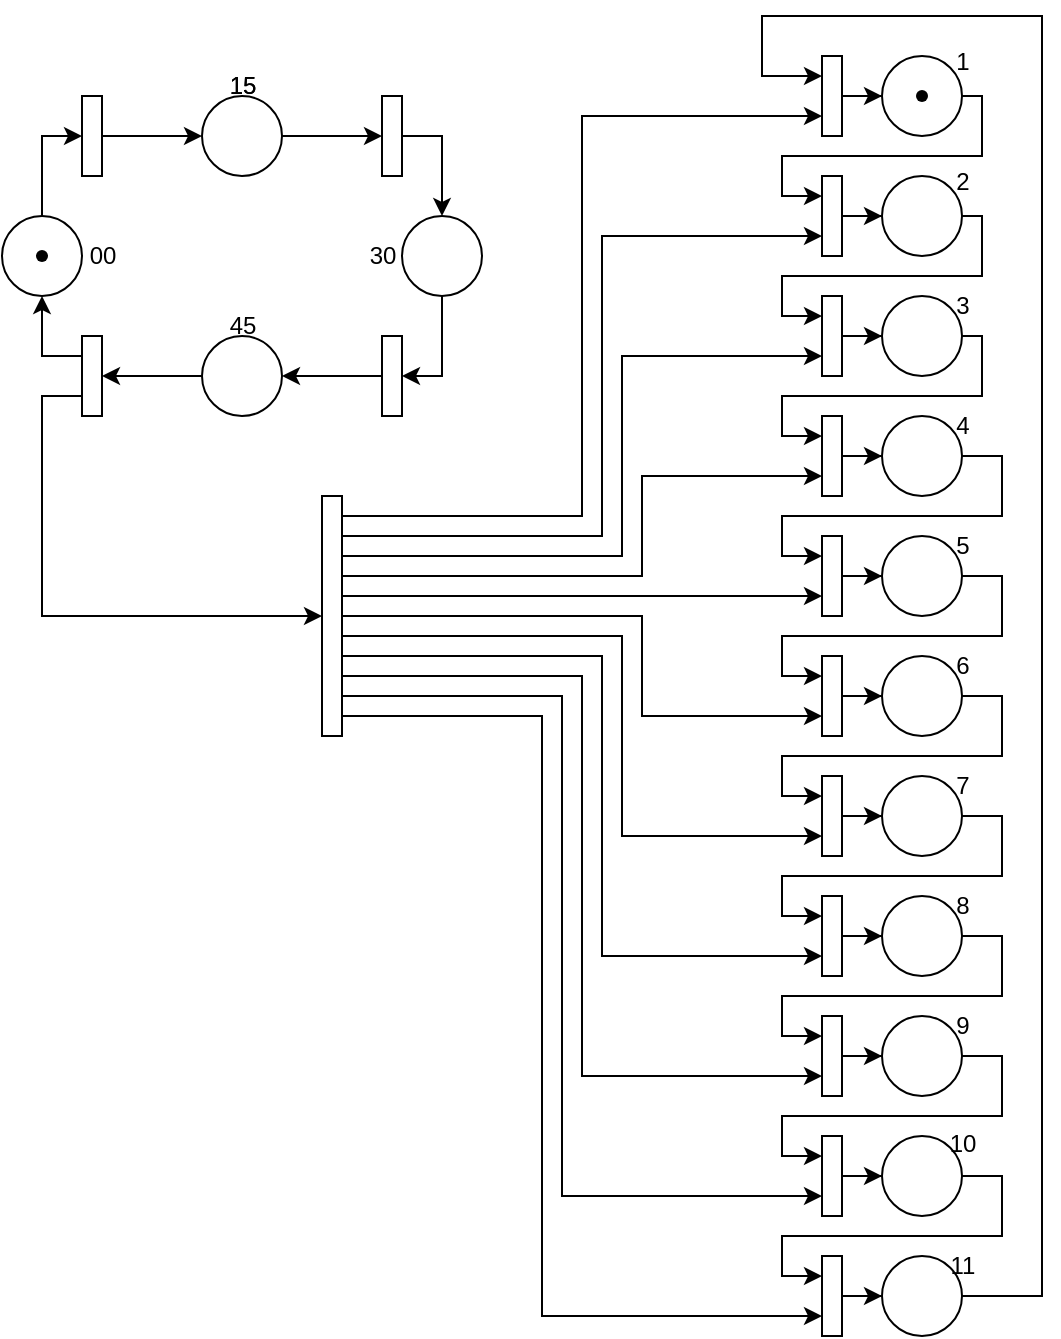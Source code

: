 <mxfile version="23.1.5" type="github">
  <diagram name="Seite-1" id="lfl4i450WfD22Rne9Rqw">
    <mxGraphModel dx="1841" dy="997" grid="1" gridSize="10" guides="1" tooltips="1" connect="1" arrows="1" fold="1" page="1" pageScale="1" pageWidth="827" pageHeight="1169" math="0" shadow="0">
      <root>
        <mxCell id="0" />
        <mxCell id="1" parent="0" />
        <mxCell id="LdpoICiIx2b4ZV0GDlky-15" style="edgeStyle=orthogonalEdgeStyle;rounded=0;orthogonalLoop=1;jettySize=auto;html=1;entryX=0.5;entryY=0;entryDx=0;entryDy=0;exitX=1;exitY=0.5;exitDx=0;exitDy=0;" edge="1" parent="1" source="LdpoICiIx2b4ZV0GDlky-22" target="LdpoICiIx2b4ZV0GDlky-4">
          <mxGeometry relative="1" as="geometry">
            <Array as="points">
              <mxPoint x="260" y="80" />
            </Array>
          </mxGeometry>
        </mxCell>
        <mxCell id="LdpoICiIx2b4ZV0GDlky-3" value="" style="ellipse;whiteSpace=wrap;html=1;aspect=fixed;" vertex="1" parent="1">
          <mxGeometry x="140" y="60" width="40" height="40" as="geometry" />
        </mxCell>
        <mxCell id="LdpoICiIx2b4ZV0GDlky-16" style="edgeStyle=orthogonalEdgeStyle;rounded=0;orthogonalLoop=1;jettySize=auto;html=1;exitX=0;exitY=0.5;exitDx=0;exitDy=0;entryX=1;entryY=0.5;entryDx=0;entryDy=0;" edge="1" parent="1" source="LdpoICiIx2b4ZV0GDlky-21" target="LdpoICiIx2b4ZV0GDlky-6">
          <mxGeometry relative="1" as="geometry">
            <Array as="points">
              <mxPoint x="210" y="200" />
              <mxPoint x="210" y="200" />
            </Array>
          </mxGeometry>
        </mxCell>
        <mxCell id="LdpoICiIx2b4ZV0GDlky-4" value="" style="ellipse;whiteSpace=wrap;html=1;aspect=fixed;" vertex="1" parent="1">
          <mxGeometry x="240" y="120" width="40" height="40" as="geometry" />
        </mxCell>
        <mxCell id="LdpoICiIx2b4ZV0GDlky-25" style="edgeStyle=orthogonalEdgeStyle;rounded=0;orthogonalLoop=1;jettySize=auto;html=1;entryX=0;entryY=0.5;entryDx=0;entryDy=0;" edge="1" parent="1" source="LdpoICiIx2b4ZV0GDlky-5" target="LdpoICiIx2b4ZV0GDlky-20">
          <mxGeometry relative="1" as="geometry" />
        </mxCell>
        <mxCell id="LdpoICiIx2b4ZV0GDlky-5" value="" style="ellipse;whiteSpace=wrap;html=1;aspect=fixed;" vertex="1" parent="1">
          <mxGeometry x="40" y="120" width="40" height="40" as="geometry" />
        </mxCell>
        <mxCell id="LdpoICiIx2b4ZV0GDlky-17" style="edgeStyle=orthogonalEdgeStyle;rounded=0;orthogonalLoop=1;jettySize=auto;html=1;exitX=0;exitY=0.5;exitDx=0;exitDy=0;entryX=0.5;entryY=1;entryDx=0;entryDy=0;" edge="1" parent="1" source="LdpoICiIx2b4ZV0GDlky-30" target="LdpoICiIx2b4ZV0GDlky-5">
          <mxGeometry relative="1" as="geometry">
            <Array as="points">
              <mxPoint x="80" y="190" />
              <mxPoint x="60" y="190" />
            </Array>
          </mxGeometry>
        </mxCell>
        <mxCell id="LdpoICiIx2b4ZV0GDlky-6" value="" style="ellipse;whiteSpace=wrap;html=1;aspect=fixed;" vertex="1" parent="1">
          <mxGeometry x="140" y="180" width="40" height="40" as="geometry" />
        </mxCell>
        <mxCell id="LdpoICiIx2b4ZV0GDlky-8" value="15" style="text;html=1;align=center;verticalAlign=middle;resizable=0;points=[];autosize=1;strokeColor=none;fillColor=none;" vertex="1" parent="1">
          <mxGeometry x="140" y="40" width="40" height="30" as="geometry" />
        </mxCell>
        <mxCell id="LdpoICiIx2b4ZV0GDlky-9" value="30" style="text;html=1;align=center;verticalAlign=middle;resizable=0;points=[];autosize=1;strokeColor=none;fillColor=none;" vertex="1" parent="1">
          <mxGeometry x="210" y="125" width="40" height="30" as="geometry" />
        </mxCell>
        <mxCell id="LdpoICiIx2b4ZV0GDlky-10" value="45" style="text;html=1;align=center;verticalAlign=middle;resizable=0;points=[];autosize=1;strokeColor=none;fillColor=none;" vertex="1" parent="1">
          <mxGeometry x="140" y="160" width="40" height="30" as="geometry" />
        </mxCell>
        <mxCell id="LdpoICiIx2b4ZV0GDlky-11" value="00" style="text;html=1;align=center;verticalAlign=middle;resizable=0;points=[];autosize=1;strokeColor=none;fillColor=none;" vertex="1" parent="1">
          <mxGeometry x="70" y="125" width="40" height="30" as="geometry" />
        </mxCell>
        <mxCell id="LdpoICiIx2b4ZV0GDlky-26" style="edgeStyle=orthogonalEdgeStyle;rounded=0;orthogonalLoop=1;jettySize=auto;html=1;entryX=0;entryY=0.5;entryDx=0;entryDy=0;" edge="1" parent="1" source="LdpoICiIx2b4ZV0GDlky-20" target="LdpoICiIx2b4ZV0GDlky-3">
          <mxGeometry relative="1" as="geometry" />
        </mxCell>
        <mxCell id="LdpoICiIx2b4ZV0GDlky-20" value="" style="rounded=0;whiteSpace=wrap;html=1;" vertex="1" parent="1">
          <mxGeometry x="80" y="60" width="10" height="40" as="geometry" />
        </mxCell>
        <mxCell id="LdpoICiIx2b4ZV0GDlky-23" value="" style="edgeStyle=orthogonalEdgeStyle;rounded=0;orthogonalLoop=1;jettySize=auto;html=1;entryX=0;entryY=0.5;entryDx=0;entryDy=0;" edge="1" parent="1" source="LdpoICiIx2b4ZV0GDlky-3" target="LdpoICiIx2b4ZV0GDlky-22">
          <mxGeometry relative="1" as="geometry">
            <mxPoint x="180" y="78" as="sourcePoint" />
            <mxPoint x="246" y="126" as="targetPoint" />
          </mxGeometry>
        </mxCell>
        <mxCell id="LdpoICiIx2b4ZV0GDlky-22" value="" style="rounded=0;whiteSpace=wrap;html=1;" vertex="1" parent="1">
          <mxGeometry x="230" y="60" width="10" height="40" as="geometry" />
        </mxCell>
        <mxCell id="LdpoICiIx2b4ZV0GDlky-24" value="" style="edgeStyle=orthogonalEdgeStyle;rounded=0;orthogonalLoop=1;jettySize=auto;html=1;exitX=0.5;exitY=1;exitDx=0;exitDy=0;entryX=1;entryY=0.5;entryDx=0;entryDy=0;" edge="1" parent="1" source="LdpoICiIx2b4ZV0GDlky-4" target="LdpoICiIx2b4ZV0GDlky-21">
          <mxGeometry relative="1" as="geometry">
            <mxPoint x="246" y="154" as="sourcePoint" />
            <mxPoint x="180" y="200" as="targetPoint" />
            <Array as="points">
              <mxPoint x="260" y="200" />
            </Array>
          </mxGeometry>
        </mxCell>
        <mxCell id="LdpoICiIx2b4ZV0GDlky-21" value="" style="rounded=0;whiteSpace=wrap;html=1;" vertex="1" parent="1">
          <mxGeometry x="230" y="180" width="10" height="40" as="geometry" />
        </mxCell>
        <mxCell id="LdpoICiIx2b4ZV0GDlky-29" value="15" style="text;html=1;align=center;verticalAlign=middle;resizable=0;points=[];autosize=1;strokeColor=none;fillColor=none;" vertex="1" parent="1">
          <mxGeometry x="140" y="40" width="40" height="30" as="geometry" />
        </mxCell>
        <mxCell id="LdpoICiIx2b4ZV0GDlky-31" value="" style="edgeStyle=orthogonalEdgeStyle;rounded=0;orthogonalLoop=1;jettySize=auto;html=1;exitX=0;exitY=0.5;exitDx=0;exitDy=0;entryX=1;entryY=0.5;entryDx=0;entryDy=0;" edge="1" parent="1" source="LdpoICiIx2b4ZV0GDlky-6" target="LdpoICiIx2b4ZV0GDlky-30">
          <mxGeometry relative="1" as="geometry">
            <mxPoint x="140" y="200" as="sourcePoint" />
            <mxPoint x="60" y="160" as="targetPoint" />
          </mxGeometry>
        </mxCell>
        <mxCell id="LdpoICiIx2b4ZV0GDlky-43" style="edgeStyle=orthogonalEdgeStyle;rounded=0;orthogonalLoop=1;jettySize=auto;html=1;entryX=0;entryY=0.5;entryDx=0;entryDy=0;" edge="1" parent="1" source="LdpoICiIx2b4ZV0GDlky-30" target="LdpoICiIx2b4ZV0GDlky-55">
          <mxGeometry relative="1" as="geometry">
            <mxPoint x="85" y="320" as="targetPoint" />
            <Array as="points">
              <mxPoint x="60" y="210" />
              <mxPoint x="60" y="320" />
            </Array>
          </mxGeometry>
        </mxCell>
        <mxCell id="LdpoICiIx2b4ZV0GDlky-30" value="" style="rounded=0;whiteSpace=wrap;html=1;" vertex="1" parent="1">
          <mxGeometry x="80" y="180" width="10" height="40" as="geometry" />
        </mxCell>
        <mxCell id="LdpoICiIx2b4ZV0GDlky-32" value="" style="ellipse;whiteSpace=wrap;html=1;aspect=fixed;" vertex="1" parent="1">
          <mxGeometry x="480" y="40" width="40" height="40" as="geometry" />
        </mxCell>
        <mxCell id="LdpoICiIx2b4ZV0GDlky-61" style="edgeStyle=orthogonalEdgeStyle;rounded=0;orthogonalLoop=1;jettySize=auto;html=1;entryX=0;entryY=0.25;entryDx=0;entryDy=0;" edge="1" parent="1" source="LdpoICiIx2b4ZV0GDlky-33" target="LdpoICiIx2b4ZV0GDlky-44">
          <mxGeometry relative="1" as="geometry">
            <Array as="points">
              <mxPoint x="560" y="660" />
              <mxPoint x="560" y="20" />
              <mxPoint x="420" y="20" />
              <mxPoint x="420" y="50" />
            </Array>
          </mxGeometry>
        </mxCell>
        <mxCell id="LdpoICiIx2b4ZV0GDlky-33" value="" style="ellipse;whiteSpace=wrap;html=1;aspect=fixed;" vertex="1" parent="1">
          <mxGeometry x="480" y="640" width="40" height="40" as="geometry" />
        </mxCell>
        <mxCell id="LdpoICiIx2b4ZV0GDlky-91" style="edgeStyle=orthogonalEdgeStyle;rounded=0;orthogonalLoop=1;jettySize=auto;html=1;entryX=0;entryY=0.25;entryDx=0;entryDy=0;" edge="1" parent="1" source="LdpoICiIx2b4ZV0GDlky-34" target="LdpoICiIx2b4ZV0GDlky-59">
          <mxGeometry relative="1" as="geometry">
            <Array as="points">
              <mxPoint x="540" y="600" />
              <mxPoint x="540" y="630" />
              <mxPoint x="430" y="630" />
              <mxPoint x="430" y="650" />
            </Array>
          </mxGeometry>
        </mxCell>
        <mxCell id="LdpoICiIx2b4ZV0GDlky-34" value="" style="ellipse;whiteSpace=wrap;html=1;aspect=fixed;" vertex="1" parent="1">
          <mxGeometry x="480" y="580" width="40" height="40" as="geometry" />
        </mxCell>
        <mxCell id="LdpoICiIx2b4ZV0GDlky-90" style="edgeStyle=orthogonalEdgeStyle;rounded=0;orthogonalLoop=1;jettySize=auto;html=1;entryX=0;entryY=0.25;entryDx=0;entryDy=0;" edge="1" parent="1" source="LdpoICiIx2b4ZV0GDlky-35" target="LdpoICiIx2b4ZV0GDlky-60">
          <mxGeometry relative="1" as="geometry">
            <Array as="points">
              <mxPoint x="540" y="540" />
              <mxPoint x="540" y="570" />
              <mxPoint x="430" y="570" />
              <mxPoint x="430" y="590" />
            </Array>
          </mxGeometry>
        </mxCell>
        <mxCell id="LdpoICiIx2b4ZV0GDlky-35" value="" style="ellipse;whiteSpace=wrap;html=1;aspect=fixed;" vertex="1" parent="1">
          <mxGeometry x="480" y="520" width="40" height="40" as="geometry" />
        </mxCell>
        <mxCell id="LdpoICiIx2b4ZV0GDlky-88" style="edgeStyle=orthogonalEdgeStyle;rounded=0;orthogonalLoop=1;jettySize=auto;html=1;entryX=0;entryY=0.25;entryDx=0;entryDy=0;" edge="1" parent="1" source="LdpoICiIx2b4ZV0GDlky-36" target="LdpoICiIx2b4ZV0GDlky-46">
          <mxGeometry relative="1" as="geometry">
            <Array as="points">
              <mxPoint x="540" y="420" />
              <mxPoint x="540" y="450" />
              <mxPoint x="430" y="450" />
              <mxPoint x="430" y="470" />
            </Array>
          </mxGeometry>
        </mxCell>
        <mxCell id="LdpoICiIx2b4ZV0GDlky-36" value="" style="ellipse;whiteSpace=wrap;html=1;aspect=fixed;" vertex="1" parent="1">
          <mxGeometry x="480" y="400" width="40" height="40" as="geometry" />
        </mxCell>
        <mxCell id="LdpoICiIx2b4ZV0GDlky-89" style="edgeStyle=orthogonalEdgeStyle;rounded=0;orthogonalLoop=1;jettySize=auto;html=1;entryX=0;entryY=0.25;entryDx=0;entryDy=0;" edge="1" parent="1" source="LdpoICiIx2b4ZV0GDlky-37" target="LdpoICiIx2b4ZV0GDlky-45">
          <mxGeometry relative="1" as="geometry">
            <Array as="points">
              <mxPoint x="540" y="480" />
              <mxPoint x="540" y="510" />
              <mxPoint x="430" y="510" />
              <mxPoint x="430" y="530" />
            </Array>
          </mxGeometry>
        </mxCell>
        <mxCell id="LdpoICiIx2b4ZV0GDlky-37" value="" style="ellipse;whiteSpace=wrap;html=1;aspect=fixed;" vertex="1" parent="1">
          <mxGeometry x="480" y="460" width="40" height="40" as="geometry" />
        </mxCell>
        <mxCell id="LdpoICiIx2b4ZV0GDlky-87" style="edgeStyle=orthogonalEdgeStyle;rounded=0;orthogonalLoop=1;jettySize=auto;html=1;entryX=0;entryY=0.25;entryDx=0;entryDy=0;" edge="1" parent="1" source="LdpoICiIx2b4ZV0GDlky-38" target="LdpoICiIx2b4ZV0GDlky-47">
          <mxGeometry relative="1" as="geometry">
            <Array as="points">
              <mxPoint x="540" y="360" />
              <mxPoint x="540" y="390" />
              <mxPoint x="430" y="390" />
              <mxPoint x="430" y="410" />
            </Array>
          </mxGeometry>
        </mxCell>
        <mxCell id="LdpoICiIx2b4ZV0GDlky-38" value="" style="ellipse;whiteSpace=wrap;html=1;aspect=fixed;" vertex="1" parent="1">
          <mxGeometry x="480" y="340" width="40" height="40" as="geometry" />
        </mxCell>
        <mxCell id="LdpoICiIx2b4ZV0GDlky-86" style="edgeStyle=orthogonalEdgeStyle;rounded=0;orthogonalLoop=1;jettySize=auto;html=1;entryX=0;entryY=0.25;entryDx=0;entryDy=0;" edge="1" parent="1" source="LdpoICiIx2b4ZV0GDlky-39" target="LdpoICiIx2b4ZV0GDlky-48">
          <mxGeometry relative="1" as="geometry">
            <Array as="points">
              <mxPoint x="540" y="300" />
              <mxPoint x="540" y="330" />
              <mxPoint x="430" y="330" />
              <mxPoint x="430" y="350" />
            </Array>
          </mxGeometry>
        </mxCell>
        <mxCell id="LdpoICiIx2b4ZV0GDlky-39" value="" style="ellipse;whiteSpace=wrap;html=1;aspect=fixed;" vertex="1" parent="1">
          <mxGeometry x="480" y="280" width="40" height="40" as="geometry" />
        </mxCell>
        <mxCell id="LdpoICiIx2b4ZV0GDlky-85" style="edgeStyle=orthogonalEdgeStyle;rounded=0;orthogonalLoop=1;jettySize=auto;html=1;exitX=1;exitY=0.5;exitDx=0;exitDy=0;entryX=0;entryY=0.25;entryDx=0;entryDy=0;" edge="1" parent="1" source="LdpoICiIx2b4ZV0GDlky-40" target="LdpoICiIx2b4ZV0GDlky-49">
          <mxGeometry relative="1" as="geometry">
            <Array as="points">
              <mxPoint x="540" y="240" />
              <mxPoint x="540" y="270" />
              <mxPoint x="430" y="270" />
              <mxPoint x="430" y="290" />
            </Array>
          </mxGeometry>
        </mxCell>
        <mxCell id="LdpoICiIx2b4ZV0GDlky-40" value="" style="ellipse;whiteSpace=wrap;html=1;aspect=fixed;" vertex="1" parent="1">
          <mxGeometry x="480" y="220" width="40" height="40" as="geometry" />
        </mxCell>
        <mxCell id="LdpoICiIx2b4ZV0GDlky-77" style="edgeStyle=orthogonalEdgeStyle;rounded=0;orthogonalLoop=1;jettySize=auto;html=1;entryX=0;entryY=0.25;entryDx=0;entryDy=0;" edge="1" parent="1" source="LdpoICiIx2b4ZV0GDlky-41" target="LdpoICiIx2b4ZV0GDlky-50">
          <mxGeometry relative="1" as="geometry">
            <Array as="points">
              <mxPoint x="530" y="180" />
              <mxPoint x="530" y="210" />
              <mxPoint x="430" y="210" />
              <mxPoint x="430" y="230" />
            </Array>
          </mxGeometry>
        </mxCell>
        <mxCell id="LdpoICiIx2b4ZV0GDlky-41" value="" style="ellipse;whiteSpace=wrap;html=1;aspect=fixed;" vertex="1" parent="1">
          <mxGeometry x="480" y="160" width="40" height="40" as="geometry" />
        </mxCell>
        <mxCell id="LdpoICiIx2b4ZV0GDlky-65" style="edgeStyle=orthogonalEdgeStyle;rounded=0;orthogonalLoop=1;jettySize=auto;html=1;entryX=0;entryY=0.25;entryDx=0;entryDy=0;" edge="1" parent="1" source="LdpoICiIx2b4ZV0GDlky-42" target="LdpoICiIx2b4ZV0GDlky-51">
          <mxGeometry relative="1" as="geometry">
            <Array as="points">
              <mxPoint x="530" y="120" />
              <mxPoint x="530" y="150" />
              <mxPoint x="430" y="150" />
              <mxPoint x="430" y="170" />
            </Array>
          </mxGeometry>
        </mxCell>
        <mxCell id="LdpoICiIx2b4ZV0GDlky-42" value="" style="ellipse;whiteSpace=wrap;html=1;aspect=fixed;" vertex="1" parent="1">
          <mxGeometry x="480" y="100" width="40" height="40" as="geometry" />
        </mxCell>
        <mxCell id="LdpoICiIx2b4ZV0GDlky-57" style="edgeStyle=orthogonalEdgeStyle;rounded=0;orthogonalLoop=1;jettySize=auto;html=1;exitX=1;exitY=0.5;exitDx=0;exitDy=0;entryX=0;entryY=0.25;entryDx=0;entryDy=0;" edge="1" parent="1" source="LdpoICiIx2b4ZV0GDlky-32" target="LdpoICiIx2b4ZV0GDlky-52">
          <mxGeometry relative="1" as="geometry">
            <Array as="points">
              <mxPoint x="530" y="60" />
              <mxPoint x="530" y="90" />
              <mxPoint x="430" y="90" />
              <mxPoint x="430" y="110" />
            </Array>
          </mxGeometry>
        </mxCell>
        <mxCell id="LdpoICiIx2b4ZV0GDlky-58" style="edgeStyle=orthogonalEdgeStyle;rounded=0;orthogonalLoop=1;jettySize=auto;html=1;entryX=0;entryY=0.5;entryDx=0;entryDy=0;" edge="1" parent="1" source="LdpoICiIx2b4ZV0GDlky-44" target="LdpoICiIx2b4ZV0GDlky-32">
          <mxGeometry relative="1" as="geometry" />
        </mxCell>
        <mxCell id="LdpoICiIx2b4ZV0GDlky-44" value="" style="rounded=0;whiteSpace=wrap;html=1;" vertex="1" parent="1">
          <mxGeometry x="450" y="40" width="10" height="40" as="geometry" />
        </mxCell>
        <mxCell id="LdpoICiIx2b4ZV0GDlky-74" style="edgeStyle=orthogonalEdgeStyle;rounded=0;orthogonalLoop=1;jettySize=auto;html=1;entryX=0;entryY=0.5;entryDx=0;entryDy=0;" edge="1" parent="1" source="LdpoICiIx2b4ZV0GDlky-45" target="LdpoICiIx2b4ZV0GDlky-35">
          <mxGeometry relative="1" as="geometry" />
        </mxCell>
        <mxCell id="LdpoICiIx2b4ZV0GDlky-45" value="" style="rounded=0;whiteSpace=wrap;html=1;" vertex="1" parent="1">
          <mxGeometry x="450" y="520" width="10" height="40" as="geometry" />
        </mxCell>
        <mxCell id="LdpoICiIx2b4ZV0GDlky-73" style="edgeStyle=orthogonalEdgeStyle;rounded=0;orthogonalLoop=1;jettySize=auto;html=1;entryX=0;entryY=0.5;entryDx=0;entryDy=0;" edge="1" parent="1" source="LdpoICiIx2b4ZV0GDlky-46" target="LdpoICiIx2b4ZV0GDlky-37">
          <mxGeometry relative="1" as="geometry" />
        </mxCell>
        <mxCell id="LdpoICiIx2b4ZV0GDlky-46" value="" style="rounded=0;whiteSpace=wrap;html=1;" vertex="1" parent="1">
          <mxGeometry x="450" y="460" width="10" height="40" as="geometry" />
        </mxCell>
        <mxCell id="LdpoICiIx2b4ZV0GDlky-72" style="edgeStyle=orthogonalEdgeStyle;rounded=0;orthogonalLoop=1;jettySize=auto;html=1;entryX=0;entryY=0.5;entryDx=0;entryDy=0;" edge="1" parent="1" source="LdpoICiIx2b4ZV0GDlky-47" target="LdpoICiIx2b4ZV0GDlky-36">
          <mxGeometry relative="1" as="geometry" />
        </mxCell>
        <mxCell id="LdpoICiIx2b4ZV0GDlky-47" value="" style="rounded=0;whiteSpace=wrap;html=1;" vertex="1" parent="1">
          <mxGeometry x="450" y="400" width="10" height="40" as="geometry" />
        </mxCell>
        <mxCell id="LdpoICiIx2b4ZV0GDlky-71" style="edgeStyle=orthogonalEdgeStyle;rounded=0;orthogonalLoop=1;jettySize=auto;html=1;entryX=0;entryY=0.5;entryDx=0;entryDy=0;" edge="1" parent="1" source="LdpoICiIx2b4ZV0GDlky-48" target="LdpoICiIx2b4ZV0GDlky-38">
          <mxGeometry relative="1" as="geometry" />
        </mxCell>
        <mxCell id="LdpoICiIx2b4ZV0GDlky-48" value="" style="rounded=0;whiteSpace=wrap;html=1;" vertex="1" parent="1">
          <mxGeometry x="450" y="340" width="10" height="40" as="geometry" />
        </mxCell>
        <mxCell id="LdpoICiIx2b4ZV0GDlky-70" style="edgeStyle=orthogonalEdgeStyle;rounded=0;orthogonalLoop=1;jettySize=auto;html=1;entryX=0;entryY=0.5;entryDx=0;entryDy=0;" edge="1" parent="1" source="LdpoICiIx2b4ZV0GDlky-49" target="LdpoICiIx2b4ZV0GDlky-39">
          <mxGeometry relative="1" as="geometry" />
        </mxCell>
        <mxCell id="LdpoICiIx2b4ZV0GDlky-49" value="" style="rounded=0;whiteSpace=wrap;html=1;" vertex="1" parent="1">
          <mxGeometry x="450" y="280" width="10" height="40" as="geometry" />
        </mxCell>
        <mxCell id="LdpoICiIx2b4ZV0GDlky-69" style="edgeStyle=orthogonalEdgeStyle;rounded=0;orthogonalLoop=1;jettySize=auto;html=1;entryX=0;entryY=0.5;entryDx=0;entryDy=0;" edge="1" parent="1" source="LdpoICiIx2b4ZV0GDlky-50" target="LdpoICiIx2b4ZV0GDlky-40">
          <mxGeometry relative="1" as="geometry" />
        </mxCell>
        <mxCell id="LdpoICiIx2b4ZV0GDlky-50" value="" style="rounded=0;whiteSpace=wrap;html=1;" vertex="1" parent="1">
          <mxGeometry x="450" y="220" width="10" height="40" as="geometry" />
        </mxCell>
        <mxCell id="LdpoICiIx2b4ZV0GDlky-68" style="edgeStyle=orthogonalEdgeStyle;rounded=0;orthogonalLoop=1;jettySize=auto;html=1;entryX=0;entryY=0.5;entryDx=0;entryDy=0;" edge="1" parent="1" source="LdpoICiIx2b4ZV0GDlky-51" target="LdpoICiIx2b4ZV0GDlky-41">
          <mxGeometry relative="1" as="geometry" />
        </mxCell>
        <mxCell id="LdpoICiIx2b4ZV0GDlky-51" value="" style="rounded=0;whiteSpace=wrap;html=1;" vertex="1" parent="1">
          <mxGeometry x="450" y="160" width="10" height="40" as="geometry" />
        </mxCell>
        <mxCell id="LdpoICiIx2b4ZV0GDlky-66" style="edgeStyle=orthogonalEdgeStyle;rounded=0;orthogonalLoop=1;jettySize=auto;html=1;entryX=0;entryY=0.5;entryDx=0;entryDy=0;" edge="1" parent="1" source="LdpoICiIx2b4ZV0GDlky-52" target="LdpoICiIx2b4ZV0GDlky-42">
          <mxGeometry relative="1" as="geometry" />
        </mxCell>
        <mxCell id="LdpoICiIx2b4ZV0GDlky-52" value="" style="rounded=0;whiteSpace=wrap;html=1;" vertex="1" parent="1">
          <mxGeometry x="450" y="100" width="10" height="40" as="geometry" />
        </mxCell>
        <mxCell id="LdpoICiIx2b4ZV0GDlky-56" style="edgeStyle=orthogonalEdgeStyle;rounded=0;orthogonalLoop=1;jettySize=auto;html=1;" edge="1" parent="1">
          <mxGeometry relative="1" as="geometry">
            <mxPoint x="210" y="270" as="sourcePoint" />
            <mxPoint x="450" y="70" as="targetPoint" />
            <Array as="points">
              <mxPoint x="330" y="270" />
              <mxPoint x="330" y="70" />
              <mxPoint x="450" y="70" />
            </Array>
          </mxGeometry>
        </mxCell>
        <mxCell id="LdpoICiIx2b4ZV0GDlky-62" style="edgeStyle=orthogonalEdgeStyle;rounded=0;orthogonalLoop=1;jettySize=auto;html=1;" edge="1" parent="1">
          <mxGeometry relative="1" as="geometry">
            <mxPoint x="210" y="280" as="sourcePoint" />
            <mxPoint x="450" y="130" as="targetPoint" />
            <Array as="points">
              <mxPoint x="340" y="280" />
              <mxPoint x="340" y="130" />
              <mxPoint x="450" y="130" />
            </Array>
          </mxGeometry>
        </mxCell>
        <mxCell id="LdpoICiIx2b4ZV0GDlky-63" style="edgeStyle=orthogonalEdgeStyle;rounded=0;orthogonalLoop=1;jettySize=auto;html=1;entryX=0;entryY=0.75;entryDx=0;entryDy=0;" edge="1" parent="1" source="LdpoICiIx2b4ZV0GDlky-55" target="LdpoICiIx2b4ZV0GDlky-51">
          <mxGeometry relative="1" as="geometry">
            <Array as="points">
              <mxPoint x="350" y="290" />
              <mxPoint x="350" y="190" />
            </Array>
          </mxGeometry>
        </mxCell>
        <mxCell id="LdpoICiIx2b4ZV0GDlky-64" style="edgeStyle=orthogonalEdgeStyle;rounded=0;orthogonalLoop=1;jettySize=auto;html=1;" edge="1" parent="1" source="LdpoICiIx2b4ZV0GDlky-55">
          <mxGeometry relative="1" as="geometry">
            <mxPoint x="450" y="250" as="targetPoint" />
            <Array as="points">
              <mxPoint x="360" y="300" />
              <mxPoint x="360" y="250" />
            </Array>
          </mxGeometry>
        </mxCell>
        <mxCell id="LdpoICiIx2b4ZV0GDlky-78" style="edgeStyle=orthogonalEdgeStyle;rounded=0;orthogonalLoop=1;jettySize=auto;html=1;entryX=0;entryY=0.75;entryDx=0;entryDy=0;" edge="1" parent="1" source="LdpoICiIx2b4ZV0GDlky-55" target="LdpoICiIx2b4ZV0GDlky-49">
          <mxGeometry relative="1" as="geometry">
            <Array as="points">
              <mxPoint x="270" y="310" />
              <mxPoint x="270" y="310" />
            </Array>
          </mxGeometry>
        </mxCell>
        <mxCell id="LdpoICiIx2b4ZV0GDlky-79" style="edgeStyle=orthogonalEdgeStyle;rounded=0;orthogonalLoop=1;jettySize=auto;html=1;entryX=0;entryY=0.75;entryDx=0;entryDy=0;" edge="1" parent="1" source="LdpoICiIx2b4ZV0GDlky-55" target="LdpoICiIx2b4ZV0GDlky-48">
          <mxGeometry relative="1" as="geometry">
            <Array as="points">
              <mxPoint x="360" y="320" />
              <mxPoint x="360" y="370" />
            </Array>
          </mxGeometry>
        </mxCell>
        <mxCell id="LdpoICiIx2b4ZV0GDlky-80" style="edgeStyle=orthogonalEdgeStyle;rounded=0;orthogonalLoop=1;jettySize=auto;html=1;entryX=0;entryY=0.75;entryDx=0;entryDy=0;" edge="1" parent="1" source="LdpoICiIx2b4ZV0GDlky-55" target="LdpoICiIx2b4ZV0GDlky-47">
          <mxGeometry relative="1" as="geometry">
            <Array as="points">
              <mxPoint x="350" y="330" />
              <mxPoint x="350" y="430" />
            </Array>
          </mxGeometry>
        </mxCell>
        <mxCell id="LdpoICiIx2b4ZV0GDlky-81" style="edgeStyle=orthogonalEdgeStyle;rounded=0;orthogonalLoop=1;jettySize=auto;html=1;entryX=0;entryY=0.75;entryDx=0;entryDy=0;" edge="1" parent="1" source="LdpoICiIx2b4ZV0GDlky-55" target="LdpoICiIx2b4ZV0GDlky-46">
          <mxGeometry relative="1" as="geometry">
            <Array as="points">
              <mxPoint x="340" y="340" />
              <mxPoint x="340" y="490" />
            </Array>
          </mxGeometry>
        </mxCell>
        <mxCell id="LdpoICiIx2b4ZV0GDlky-82" style="edgeStyle=orthogonalEdgeStyle;rounded=0;orthogonalLoop=1;jettySize=auto;html=1;entryX=0;entryY=0.75;entryDx=0;entryDy=0;" edge="1" parent="1" source="LdpoICiIx2b4ZV0GDlky-55" target="LdpoICiIx2b4ZV0GDlky-45">
          <mxGeometry relative="1" as="geometry">
            <Array as="points">
              <mxPoint x="330" y="350" />
              <mxPoint x="330" y="550" />
            </Array>
          </mxGeometry>
        </mxCell>
        <mxCell id="LdpoICiIx2b4ZV0GDlky-83" style="edgeStyle=orthogonalEdgeStyle;rounded=0;orthogonalLoop=1;jettySize=auto;html=1;entryX=0;entryY=0.75;entryDx=0;entryDy=0;" edge="1" parent="1" source="LdpoICiIx2b4ZV0GDlky-55" target="LdpoICiIx2b4ZV0GDlky-60">
          <mxGeometry relative="1" as="geometry">
            <Array as="points">
              <mxPoint x="320" y="360" />
              <mxPoint x="320" y="610" />
            </Array>
          </mxGeometry>
        </mxCell>
        <mxCell id="LdpoICiIx2b4ZV0GDlky-84" style="edgeStyle=orthogonalEdgeStyle;rounded=0;orthogonalLoop=1;jettySize=auto;html=1;entryX=0;entryY=0.75;entryDx=0;entryDy=0;" edge="1" parent="1" source="LdpoICiIx2b4ZV0GDlky-55" target="LdpoICiIx2b4ZV0GDlky-59">
          <mxGeometry relative="1" as="geometry">
            <Array as="points">
              <mxPoint x="310" y="370" />
              <mxPoint x="310" y="670" />
            </Array>
          </mxGeometry>
        </mxCell>
        <mxCell id="LdpoICiIx2b4ZV0GDlky-55" value="" style="rounded=0;whiteSpace=wrap;html=1;" vertex="1" parent="1">
          <mxGeometry x="200" y="260" width="10" height="120" as="geometry" />
        </mxCell>
        <mxCell id="LdpoICiIx2b4ZV0GDlky-76" style="edgeStyle=orthogonalEdgeStyle;rounded=0;orthogonalLoop=1;jettySize=auto;html=1;entryX=0;entryY=0.5;entryDx=0;entryDy=0;" edge="1" parent="1" source="LdpoICiIx2b4ZV0GDlky-59" target="LdpoICiIx2b4ZV0GDlky-33">
          <mxGeometry relative="1" as="geometry" />
        </mxCell>
        <mxCell id="LdpoICiIx2b4ZV0GDlky-59" value="" style="rounded=0;whiteSpace=wrap;html=1;" vertex="1" parent="1">
          <mxGeometry x="450" y="640" width="10" height="40" as="geometry" />
        </mxCell>
        <mxCell id="LdpoICiIx2b4ZV0GDlky-75" style="edgeStyle=orthogonalEdgeStyle;rounded=0;orthogonalLoop=1;jettySize=auto;html=1;entryX=0;entryY=0.5;entryDx=0;entryDy=0;" edge="1" parent="1" source="LdpoICiIx2b4ZV0GDlky-60" target="LdpoICiIx2b4ZV0GDlky-34">
          <mxGeometry relative="1" as="geometry" />
        </mxCell>
        <mxCell id="LdpoICiIx2b4ZV0GDlky-60" value="" style="rounded=0;whiteSpace=wrap;html=1;" vertex="1" parent="1">
          <mxGeometry x="450" y="580" width="10" height="40" as="geometry" />
        </mxCell>
        <mxCell id="LdpoICiIx2b4ZV0GDlky-92" value="1" style="text;html=1;align=center;verticalAlign=middle;resizable=0;points=[];autosize=1;strokeColor=none;fillColor=none;" vertex="1" parent="1">
          <mxGeometry x="505" y="28" width="30" height="30" as="geometry" />
        </mxCell>
        <mxCell id="LdpoICiIx2b4ZV0GDlky-93" value="2" style="text;html=1;align=center;verticalAlign=middle;resizable=0;points=[];autosize=1;strokeColor=none;fillColor=none;" vertex="1" parent="1">
          <mxGeometry x="505" y="88" width="30" height="30" as="geometry" />
        </mxCell>
        <mxCell id="LdpoICiIx2b4ZV0GDlky-94" value="9" style="text;html=1;align=center;verticalAlign=middle;resizable=0;points=[];autosize=1;strokeColor=none;fillColor=none;" vertex="1" parent="1">
          <mxGeometry x="505" y="510" width="30" height="30" as="geometry" />
        </mxCell>
        <mxCell id="LdpoICiIx2b4ZV0GDlky-95" value="5" style="text;html=1;align=center;verticalAlign=middle;resizable=0;points=[];autosize=1;strokeColor=none;fillColor=none;" vertex="1" parent="1">
          <mxGeometry x="505" y="270" width="30" height="30" as="geometry" />
        </mxCell>
        <mxCell id="LdpoICiIx2b4ZV0GDlky-96" value="8" style="text;html=1;align=center;verticalAlign=middle;resizable=0;points=[];autosize=1;strokeColor=none;fillColor=none;" vertex="1" parent="1">
          <mxGeometry x="505" y="450" width="30" height="30" as="geometry" />
        </mxCell>
        <mxCell id="LdpoICiIx2b4ZV0GDlky-97" value="7" style="text;html=1;align=center;verticalAlign=middle;resizable=0;points=[];autosize=1;strokeColor=none;fillColor=none;" vertex="1" parent="1">
          <mxGeometry x="505" y="390" width="30" height="30" as="geometry" />
        </mxCell>
        <mxCell id="LdpoICiIx2b4ZV0GDlky-98" value="6" style="text;html=1;align=center;verticalAlign=middle;resizable=0;points=[];autosize=1;strokeColor=none;fillColor=none;" vertex="1" parent="1">
          <mxGeometry x="505" y="330" width="30" height="30" as="geometry" />
        </mxCell>
        <mxCell id="LdpoICiIx2b4ZV0GDlky-99" value="4" style="text;html=1;align=center;verticalAlign=middle;resizable=0;points=[];autosize=1;strokeColor=none;fillColor=none;" vertex="1" parent="1">
          <mxGeometry x="505" y="210" width="30" height="30" as="geometry" />
        </mxCell>
        <mxCell id="LdpoICiIx2b4ZV0GDlky-100" value="3" style="text;html=1;align=center;verticalAlign=middle;resizable=0;points=[];autosize=1;strokeColor=none;fillColor=none;" vertex="1" parent="1">
          <mxGeometry x="505" y="150" width="30" height="30" as="geometry" />
        </mxCell>
        <mxCell id="LdpoICiIx2b4ZV0GDlky-101" value="11" style="text;html=1;align=center;verticalAlign=middle;resizable=0;points=[];autosize=1;strokeColor=none;fillColor=none;" vertex="1" parent="1">
          <mxGeometry x="500" y="630" width="40" height="30" as="geometry" />
        </mxCell>
        <mxCell id="LdpoICiIx2b4ZV0GDlky-102" value="10" style="text;html=1;align=center;verticalAlign=middle;resizable=0;points=[];autosize=1;strokeColor=none;fillColor=none;" vertex="1" parent="1">
          <mxGeometry x="500" y="569" width="40" height="30" as="geometry" />
        </mxCell>
        <mxCell id="LdpoICiIx2b4ZV0GDlky-103" value="" style="shape=waypoint;sketch=0;fillStyle=solid;size=6;pointerEvents=1;points=[];fillColor=none;resizable=0;rotatable=0;perimeter=centerPerimeter;snapToPoint=1;" vertex="1" parent="1">
          <mxGeometry x="50" y="130" width="20" height="20" as="geometry" />
        </mxCell>
        <mxCell id="LdpoICiIx2b4ZV0GDlky-104" value="" style="shape=waypoint;sketch=0;fillStyle=solid;size=6;pointerEvents=1;points=[];fillColor=none;resizable=0;rotatable=0;perimeter=centerPerimeter;snapToPoint=1;" vertex="1" parent="1">
          <mxGeometry x="490" y="50" width="20" height="20" as="geometry" />
        </mxCell>
      </root>
    </mxGraphModel>
  </diagram>
</mxfile>
